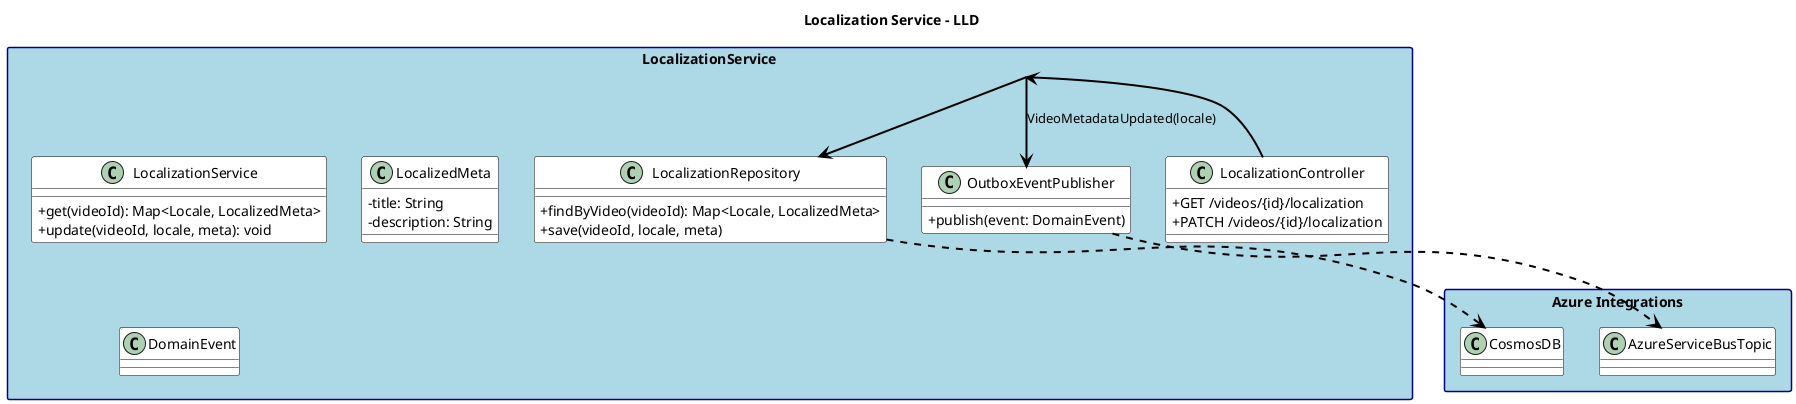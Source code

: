 @startuml
title Localization Service - LLD

skinparam shadowing false
skinparam packageStyle rectangle
skinparam classAttributeIconSize 0
skinparam fontName "Helvetica"
skinparam titleFontName "Helvetica"
skinparam legendFontName "Helvetica"
skinparam noteFontName "Helvetica"
skinparam backgroundColor white
skinparam packageBackgroundColor lightblue
skinparam packageBorderColor darkblue
skinparam classBackgroundColor white
skinparam classBorderColor black
skinparam interfaceBackgroundColor lightgreen
skinparam interfaceBorderColor black
skinparam enumBackgroundColor lightyellow
skinparam enumBorderColor black
skinparam arrowColor black
skinparam arrowThickness 2


package "LocalizationService" {
class LocalizationController {
+GET /videos/{id}/localization
+PATCH /videos/{id}/localization
}

class LocalizationService {
+get(videoId): Map<Locale, LocalizedMeta>
+update(videoId, locale, meta): void
}

class LocalizationRepository {
+findByVideo(videoId): Map<Locale, LocalizedMeta>
+save(videoId, locale, meta)
}

class LocalizedMeta {
-title: String
-description: String
}

class OutboxEventPublisher {
+publish(event: DomainEvent)
}
class DomainEvent {}
}

package "Azure Integrations" {
class CosmosDB
class AzureServiceBusTopic
}

LocalizationController --> LocalizationService
LocalizationService --> LocalizationRepository
LocalizationRepository ..> CosmosDB
LocalizationService --> OutboxEventPublisher : "VideoMetadataUpdated(locale)"
OutboxEventPublisher ..> AzureServiceBusTopic

@enduml
